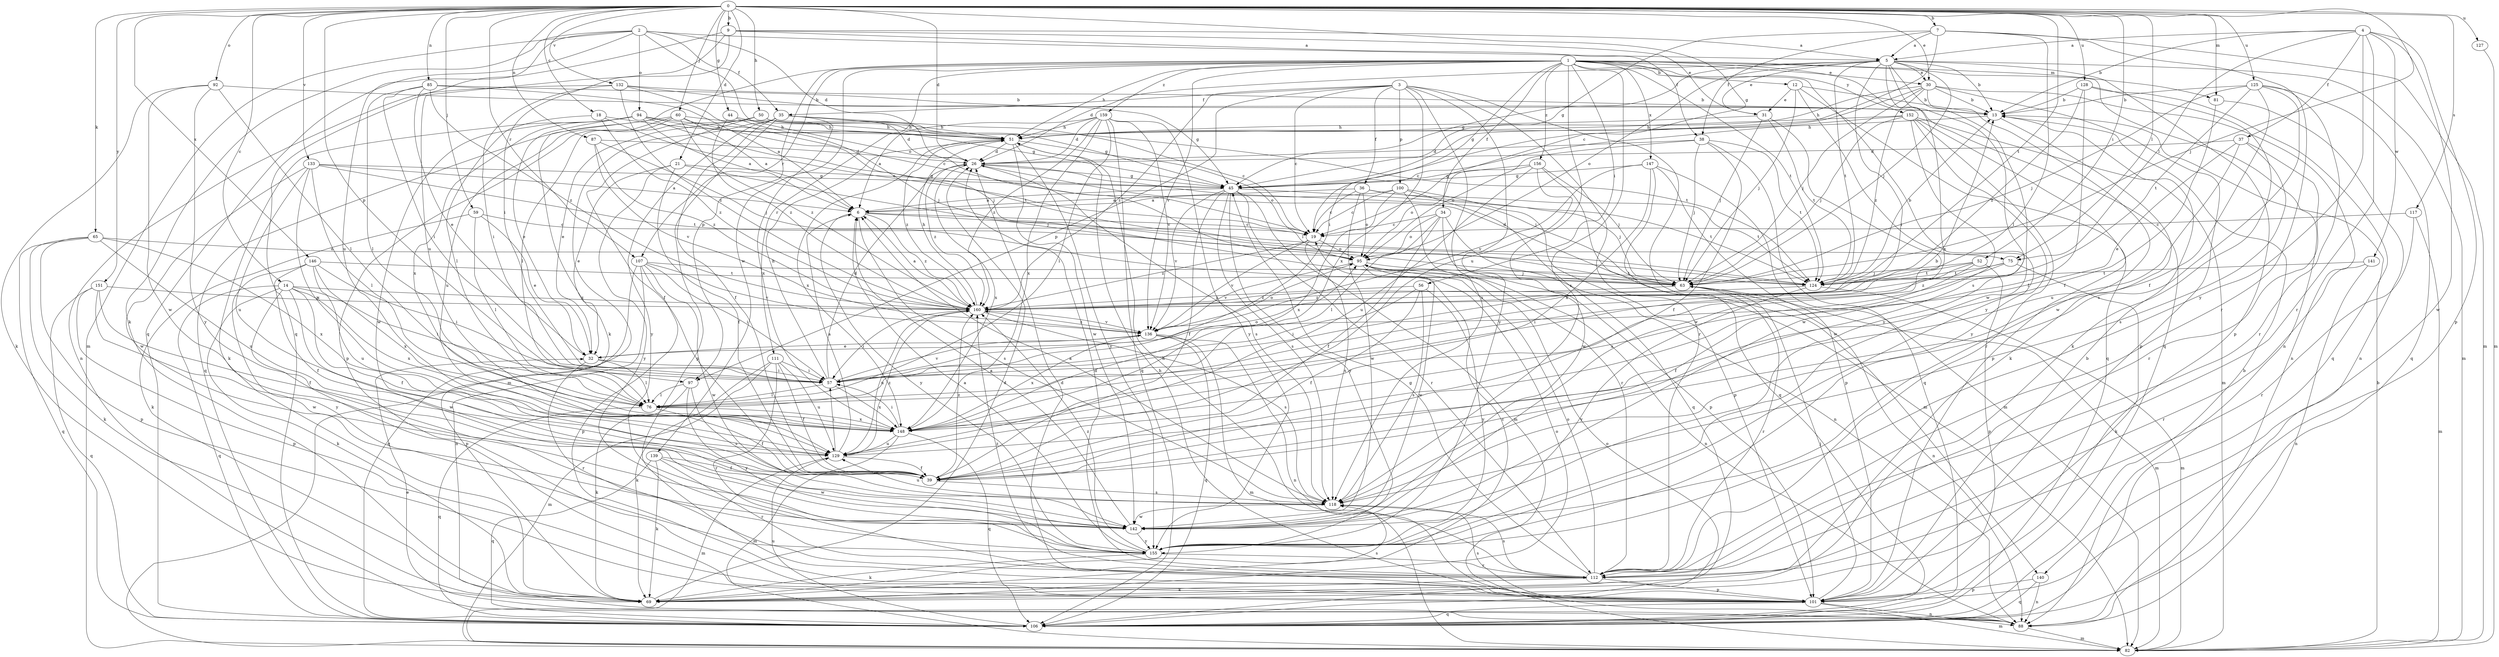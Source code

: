 strict digraph  {
0;
1;
2;
3;
4;
5;
6;
7;
9;
12;
13;
14;
18;
19;
21;
26;
30;
31;
32;
34;
35;
36;
37;
38;
39;
44;
45;
50;
51;
52;
56;
57;
59;
60;
63;
65;
69;
75;
76;
81;
82;
85;
87;
88;
92;
94;
95;
97;
100;
101;
106;
107;
111;
112;
117;
118;
124;
125;
127;
128;
129;
132;
133;
136;
139;
140;
141;
142;
146;
147;
148;
151;
152;
155;
156;
159;
160;
0 -> 7  [label=b];
0 -> 9  [label=b];
0 -> 14  [label=c];
0 -> 18  [label=c];
0 -> 21  [label=d];
0 -> 26  [label=d];
0 -> 30  [label=e];
0 -> 44  [label=g];
0 -> 45  [label=g];
0 -> 50  [label=h];
0 -> 52  [label=i];
0 -> 59  [label=j];
0 -> 60  [label=j];
0 -> 63  [label=j];
0 -> 65  [label=k];
0 -> 75  [label=l];
0 -> 81  [label=m];
0 -> 85  [label=n];
0 -> 87  [label=n];
0 -> 92  [label=o];
0 -> 97  [label=p];
0 -> 107  [label=r];
0 -> 117  [label=s];
0 -> 124  [label=t];
0 -> 125  [label=u];
0 -> 127  [label=u];
0 -> 128  [label=u];
0 -> 132  [label=v];
0 -> 133  [label=v];
0 -> 146  [label=x];
0 -> 151  [label=y];
1 -> 12  [label=b];
1 -> 30  [label=e];
1 -> 34  [label=f];
1 -> 51  [label=h];
1 -> 56  [label=i];
1 -> 57  [label=i];
1 -> 69  [label=k];
1 -> 81  [label=m];
1 -> 88  [label=n];
1 -> 97  [label=p];
1 -> 106  [label=q];
1 -> 107  [label=r];
1 -> 111  [label=r];
1 -> 118  [label=s];
1 -> 124  [label=t];
1 -> 129  [label=u];
1 -> 136  [label=v];
1 -> 139  [label=w];
1 -> 147  [label=x];
1 -> 152  [label=y];
1 -> 155  [label=y];
1 -> 156  [label=z];
1 -> 159  [label=z];
2 -> 5  [label=a];
2 -> 26  [label=d];
2 -> 35  [label=f];
2 -> 69  [label=k];
2 -> 82  [label=m];
2 -> 94  [label=o];
2 -> 95  [label=o];
2 -> 106  [label=q];
2 -> 129  [label=u];
3 -> 19  [label=c];
3 -> 35  [label=f];
3 -> 36  [label=f];
3 -> 97  [label=p];
3 -> 100  [label=p];
3 -> 112  [label=r];
3 -> 118  [label=s];
3 -> 140  [label=w];
3 -> 148  [label=x];
3 -> 155  [label=y];
3 -> 160  [label=z];
4 -> 5  [label=a];
4 -> 13  [label=b];
4 -> 37  [label=f];
4 -> 75  [label=l];
4 -> 101  [label=p];
4 -> 112  [label=r];
4 -> 140  [label=w];
4 -> 141  [label=w];
4 -> 155  [label=y];
5 -> 13  [label=b];
5 -> 26  [label=d];
5 -> 30  [label=e];
5 -> 31  [label=e];
5 -> 45  [label=g];
5 -> 57  [label=i];
5 -> 63  [label=j];
5 -> 82  [label=m];
5 -> 95  [label=o];
5 -> 101  [label=p];
5 -> 118  [label=s];
5 -> 124  [label=t];
5 -> 142  [label=w];
5 -> 148  [label=x];
6 -> 19  [label=c];
6 -> 75  [label=l];
6 -> 118  [label=s];
6 -> 155  [label=y];
6 -> 160  [label=z];
7 -> 5  [label=a];
7 -> 19  [label=c];
7 -> 38  [label=f];
7 -> 45  [label=g];
7 -> 76  [label=l];
7 -> 82  [label=m];
7 -> 112  [label=r];
9 -> 5  [label=a];
9 -> 31  [label=e];
9 -> 38  [label=f];
9 -> 57  [label=i];
9 -> 106  [label=q];
9 -> 129  [label=u];
12 -> 13  [label=b];
12 -> 31  [label=e];
12 -> 63  [label=j];
12 -> 106  [label=q];
12 -> 155  [label=y];
13 -> 51  [label=h];
13 -> 69  [label=k];
14 -> 39  [label=f];
14 -> 57  [label=i];
14 -> 69  [label=k];
14 -> 101  [label=p];
14 -> 106  [label=q];
14 -> 142  [label=w];
14 -> 148  [label=x];
14 -> 160  [label=z];
18 -> 19  [label=c];
18 -> 51  [label=h];
18 -> 76  [label=l];
18 -> 160  [label=z];
19 -> 95  [label=o];
19 -> 118  [label=s];
19 -> 136  [label=v];
19 -> 160  [label=z];
21 -> 32  [label=e];
21 -> 39  [label=f];
21 -> 45  [label=g];
21 -> 63  [label=j];
21 -> 155  [label=y];
26 -> 45  [label=g];
26 -> 63  [label=j];
26 -> 118  [label=s];
26 -> 148  [label=x];
26 -> 160  [label=z];
30 -> 13  [label=b];
30 -> 45  [label=g];
30 -> 51  [label=h];
30 -> 63  [label=j];
30 -> 88  [label=n];
30 -> 101  [label=p];
30 -> 142  [label=w];
30 -> 160  [label=z];
31 -> 51  [label=h];
31 -> 63  [label=j];
31 -> 124  [label=t];
31 -> 142  [label=w];
32 -> 57  [label=i];
32 -> 76  [label=l];
32 -> 112  [label=r];
34 -> 19  [label=c];
34 -> 39  [label=f];
34 -> 76  [label=l];
34 -> 88  [label=n];
34 -> 95  [label=o];
34 -> 101  [label=p];
35 -> 19  [label=c];
35 -> 39  [label=f];
35 -> 51  [label=h];
35 -> 82  [label=m];
35 -> 101  [label=p];
35 -> 148  [label=x];
35 -> 155  [label=y];
36 -> 6  [label=a];
36 -> 19  [label=c];
36 -> 63  [label=j];
36 -> 95  [label=o];
36 -> 124  [label=t];
36 -> 142  [label=w];
37 -> 26  [label=d];
37 -> 32  [label=e];
37 -> 112  [label=r];
37 -> 118  [label=s];
37 -> 129  [label=u];
38 -> 26  [label=d];
38 -> 39  [label=f];
38 -> 63  [label=j];
38 -> 95  [label=o];
38 -> 106  [label=q];
38 -> 124  [label=t];
39 -> 118  [label=s];
39 -> 160  [label=z];
44 -> 51  [label=h];
44 -> 63  [label=j];
44 -> 160  [label=z];
45 -> 6  [label=a];
45 -> 39  [label=f];
45 -> 82  [label=m];
45 -> 112  [label=r];
45 -> 118  [label=s];
45 -> 124  [label=t];
45 -> 136  [label=v];
45 -> 155  [label=y];
50 -> 26  [label=d];
50 -> 32  [label=e];
50 -> 39  [label=f];
50 -> 45  [label=g];
50 -> 51  [label=h];
50 -> 76  [label=l];
50 -> 124  [label=t];
51 -> 26  [label=d];
51 -> 95  [label=o];
51 -> 142  [label=w];
51 -> 148  [label=x];
51 -> 155  [label=y];
51 -> 160  [label=z];
52 -> 39  [label=f];
52 -> 57  [label=i];
52 -> 63  [label=j];
52 -> 101  [label=p];
52 -> 124  [label=t];
56 -> 39  [label=f];
56 -> 57  [label=i];
56 -> 118  [label=s];
56 -> 155  [label=y];
56 -> 160  [label=z];
57 -> 26  [label=d];
57 -> 51  [label=h];
57 -> 76  [label=l];
57 -> 95  [label=o];
57 -> 136  [label=v];
57 -> 148  [label=x];
59 -> 19  [label=c];
59 -> 32  [label=e];
59 -> 69  [label=k];
59 -> 76  [label=l];
60 -> 6  [label=a];
60 -> 51  [label=h];
60 -> 63  [label=j];
60 -> 101  [label=p];
60 -> 106  [label=q];
60 -> 129  [label=u];
60 -> 160  [label=z];
63 -> 26  [label=d];
63 -> 82  [label=m];
63 -> 88  [label=n];
63 -> 112  [label=r];
63 -> 160  [label=z];
65 -> 69  [label=k];
65 -> 95  [label=o];
65 -> 101  [label=p];
65 -> 106  [label=q];
65 -> 129  [label=u];
65 -> 148  [label=x];
69 -> 19  [label=c];
69 -> 26  [label=d];
69 -> 95  [label=o];
69 -> 118  [label=s];
75 -> 69  [label=k];
75 -> 124  [label=t];
75 -> 148  [label=x];
75 -> 160  [label=z];
76 -> 13  [label=b];
76 -> 39  [label=f];
76 -> 106  [label=q];
76 -> 148  [label=x];
81 -> 39  [label=f];
81 -> 88  [label=n];
82 -> 13  [label=b];
85 -> 6  [label=a];
85 -> 13  [label=b];
85 -> 32  [label=e];
85 -> 57  [label=i];
85 -> 76  [label=l];
85 -> 160  [label=z];
87 -> 26  [label=d];
87 -> 63  [label=j];
87 -> 136  [label=v];
87 -> 160  [label=z];
88 -> 32  [label=e];
88 -> 82  [label=m];
92 -> 13  [label=b];
92 -> 69  [label=k];
92 -> 76  [label=l];
92 -> 142  [label=w];
92 -> 155  [label=y];
94 -> 6  [label=a];
94 -> 32  [label=e];
94 -> 45  [label=g];
94 -> 51  [label=h];
94 -> 69  [label=k];
94 -> 124  [label=t];
94 -> 142  [label=w];
94 -> 148  [label=x];
95 -> 63  [label=j];
95 -> 88  [label=n];
95 -> 136  [label=v];
95 -> 142  [label=w];
97 -> 69  [label=k];
97 -> 76  [label=l];
97 -> 118  [label=s];
97 -> 155  [label=y];
100 -> 6  [label=a];
100 -> 19  [label=c];
100 -> 101  [label=p];
100 -> 106  [label=q];
100 -> 112  [label=r];
100 -> 148  [label=x];
101 -> 13  [label=b];
101 -> 26  [label=d];
101 -> 51  [label=h];
101 -> 63  [label=j];
101 -> 82  [label=m];
101 -> 88  [label=n];
101 -> 106  [label=q];
101 -> 118  [label=s];
106 -> 13  [label=b];
106 -> 95  [label=o];
106 -> 129  [label=u];
107 -> 57  [label=i];
107 -> 88  [label=n];
107 -> 101  [label=p];
107 -> 106  [label=q];
107 -> 124  [label=t];
107 -> 136  [label=v];
107 -> 142  [label=w];
111 -> 39  [label=f];
111 -> 57  [label=i];
111 -> 69  [label=k];
111 -> 82  [label=m];
111 -> 112  [label=r];
111 -> 129  [label=u];
112 -> 26  [label=d];
112 -> 45  [label=g];
112 -> 51  [label=h];
112 -> 69  [label=k];
112 -> 95  [label=o];
112 -> 101  [label=p];
112 -> 118  [label=s];
112 -> 160  [label=z];
117 -> 19  [label=c];
117 -> 82  [label=m];
117 -> 112  [label=r];
118 -> 6  [label=a];
118 -> 129  [label=u];
118 -> 142  [label=w];
124 -> 13  [label=b];
124 -> 82  [label=m];
124 -> 155  [label=y];
124 -> 160  [label=z];
125 -> 13  [label=b];
125 -> 39  [label=f];
125 -> 63  [label=j];
125 -> 106  [label=q];
125 -> 112  [label=r];
125 -> 118  [label=s];
125 -> 124  [label=t];
127 -> 82  [label=m];
128 -> 13  [label=b];
128 -> 39  [label=f];
128 -> 69  [label=k];
128 -> 106  [label=q];
128 -> 160  [label=z];
129 -> 6  [label=a];
129 -> 39  [label=f];
129 -> 57  [label=i];
129 -> 82  [label=m];
129 -> 160  [label=z];
132 -> 13  [label=b];
132 -> 19  [label=c];
132 -> 45  [label=g];
132 -> 57  [label=i];
132 -> 88  [label=n];
132 -> 160  [label=z];
133 -> 6  [label=a];
133 -> 45  [label=g];
133 -> 76  [label=l];
133 -> 124  [label=t];
133 -> 129  [label=u];
133 -> 142  [label=w];
133 -> 148  [label=x];
136 -> 32  [label=e];
136 -> 82  [label=m];
136 -> 88  [label=n];
136 -> 95  [label=o];
136 -> 106  [label=q];
136 -> 148  [label=x];
136 -> 160  [label=z];
139 -> 39  [label=f];
139 -> 69  [label=k];
139 -> 106  [label=q];
139 -> 112  [label=r];
139 -> 142  [label=w];
140 -> 88  [label=n];
140 -> 101  [label=p];
140 -> 106  [label=q];
141 -> 88  [label=n];
141 -> 112  [label=r];
141 -> 124  [label=t];
142 -> 6  [label=a];
142 -> 155  [label=y];
146 -> 39  [label=f];
146 -> 57  [label=i];
146 -> 124  [label=t];
146 -> 129  [label=u];
146 -> 148  [label=x];
146 -> 155  [label=y];
147 -> 45  [label=g];
147 -> 82  [label=m];
147 -> 101  [label=p];
147 -> 106  [label=q];
147 -> 136  [label=v];
147 -> 148  [label=x];
148 -> 57  [label=i];
148 -> 82  [label=m];
148 -> 106  [label=q];
148 -> 129  [label=u];
151 -> 39  [label=f];
151 -> 101  [label=p];
151 -> 106  [label=q];
151 -> 142  [label=w];
151 -> 160  [label=z];
152 -> 19  [label=c];
152 -> 51  [label=h];
152 -> 63  [label=j];
152 -> 82  [label=m];
152 -> 101  [label=p];
152 -> 112  [label=r];
152 -> 142  [label=w];
152 -> 155  [label=y];
155 -> 6  [label=a];
155 -> 69  [label=k];
155 -> 112  [label=r];
155 -> 160  [label=z];
156 -> 45  [label=g];
156 -> 63  [label=j];
156 -> 82  [label=m];
156 -> 95  [label=o];
156 -> 129  [label=u];
156 -> 142  [label=w];
159 -> 6  [label=a];
159 -> 26  [label=d];
159 -> 51  [label=h];
159 -> 76  [label=l];
159 -> 106  [label=q];
159 -> 136  [label=v];
159 -> 148  [label=x];
159 -> 155  [label=y];
159 -> 160  [label=z];
160 -> 6  [label=a];
160 -> 51  [label=h];
160 -> 57  [label=i];
160 -> 118  [label=s];
160 -> 129  [label=u];
160 -> 136  [label=v];
}
